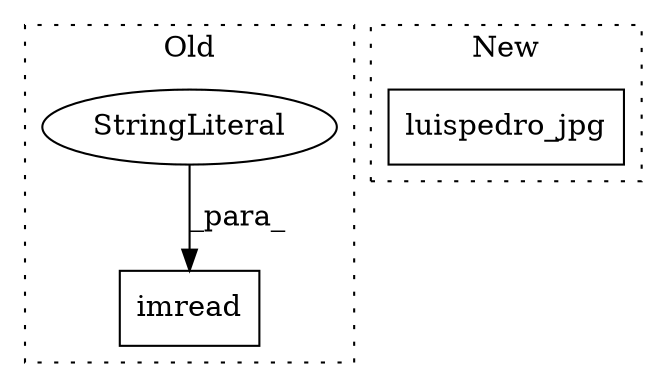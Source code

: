 digraph G {
subgraph cluster0 {
1 [label="imread" a="32" s="215,256" l="7,1" shape="box"];
3 [label="StringLiteral" a="45" s="222" l="34" shape="ellipse"];
label = "Old";
style="dotted";
}
subgraph cluster1 {
2 [label="luispedro_jpg" a="32" s="235" l="15" shape="box"];
label = "New";
style="dotted";
}
3 -> 1 [label="_para_"];
}